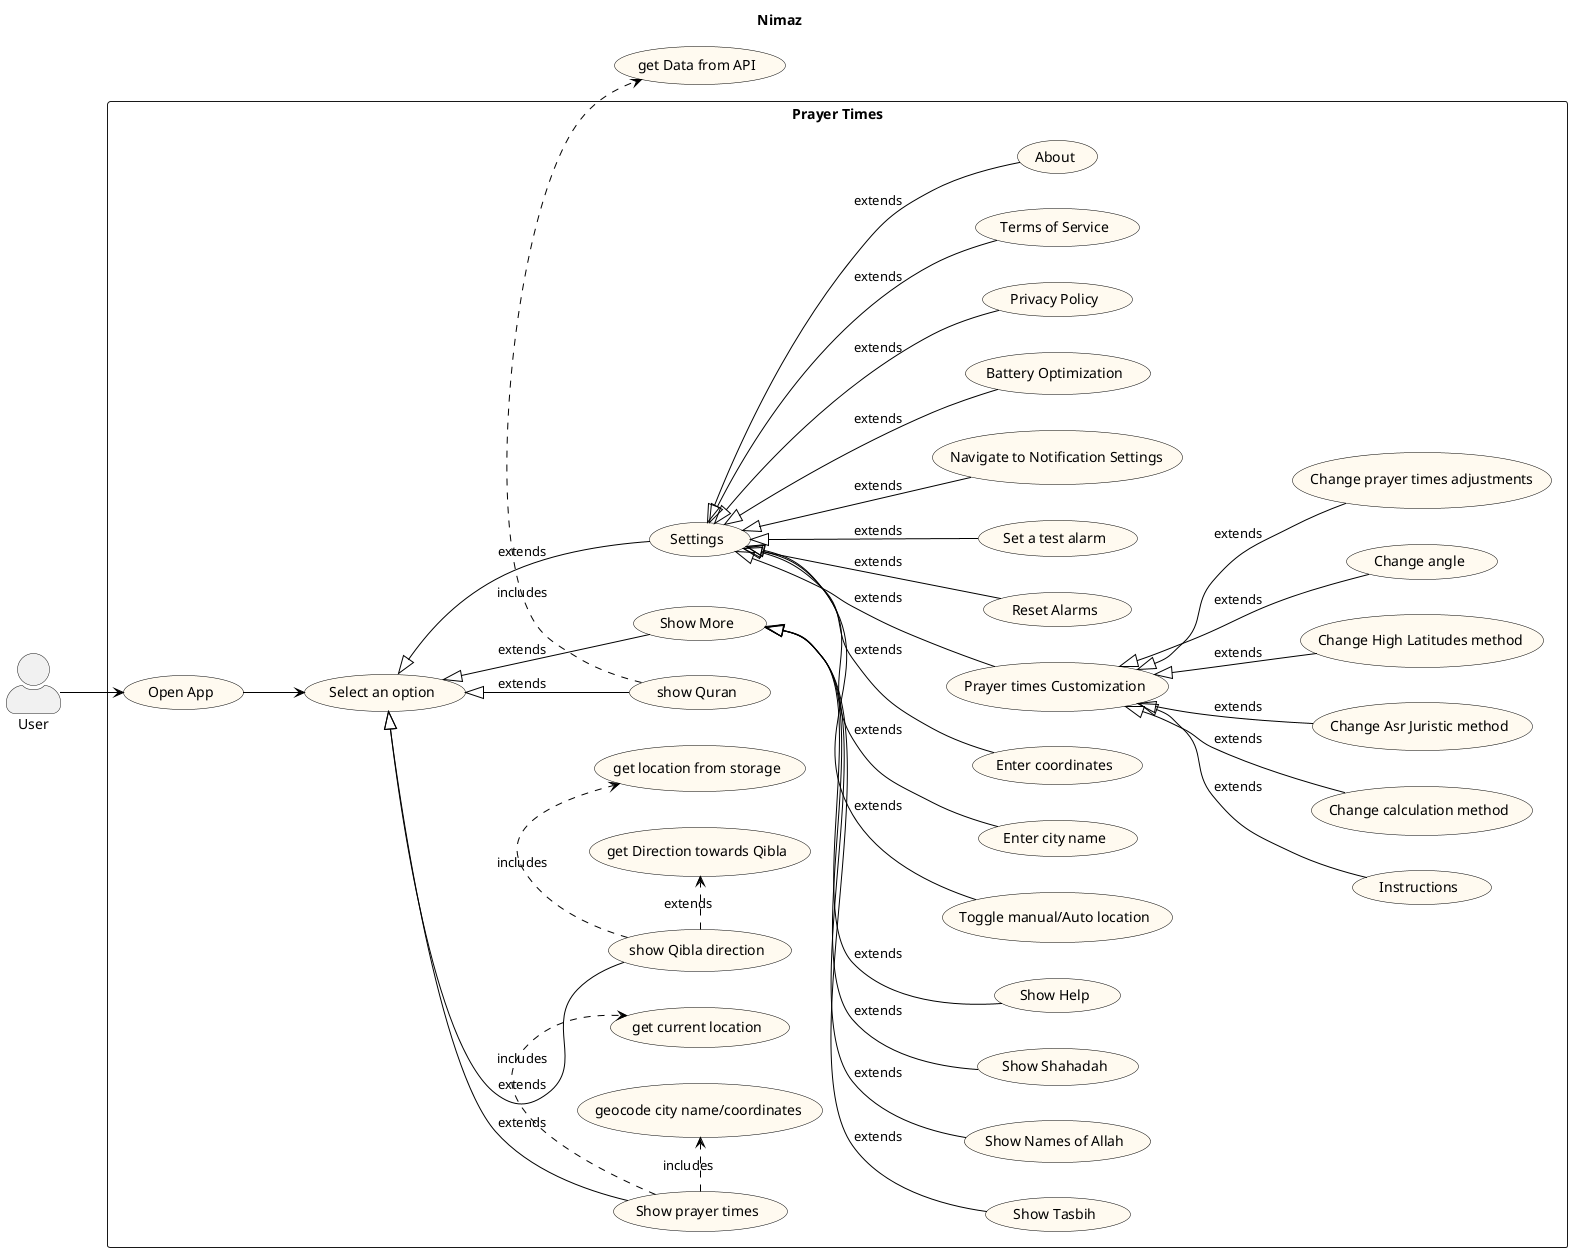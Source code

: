 @startuml
title "Nimaz"
'the user case diagram
skinparam packageStyle rectangle
skinparam actorStyle awesome
skinparam usecase {
    BackgroundColor FloralWhite
    BorderColor Black
    ArrowColor Black
}

left to right direction
actor User

rectangle "Prayer Times" {
    (Open App) as (1)

    (Show prayer times) as (2)
    (show Qibla direction) as (3)
    (show Quran) as (4)

    (Show More) as (5)
    (Show Tasbih) as (6)
    (Show Names of Allah) as (7)
    (Show Shahadah) as (8)
    (Show Help) as (9)

    (get current location) as (10)
    (geocode city name/coordinates) as (11)

    (Settings) as (12)
    (Toggle manual/Auto location) as (13)
    (Enter city name) as (14)
    (Enter coordinates) as (15)

    (Prayer times Customization) as (16)
    (Instructions) as (17)
    (Change calculation method) as (18)
    (Change Asr Juristic method) as (19)
    (Change High Latitudes method) as (20)
    (Change angle) as (21)
    (Change prayer times adjustments) as (22)

    (Reset Alarms) as (23)
    (Set a test alarm)  as (24)
    (Navigate to Notification Settings) as (25)

    (Battery Optimization) as (26)

    (Privacy Policy) as (27)
    (Terms of Service) as (28)
    (About) as (29)

    (Select an option) as (30)

    (get Direction towards Qibla) as (31)
    (get location from storage) as (32)
}

   (get Data from API) as (33)


'connections
User --> (1)
(1) --> (30)

'navigation
(30) <|-- (2) : extends
(30) <|-- (3) : extends
(30) <|-- (4) : extends
(30) <|-- (5) : extends
(30) <|-- (12) : extends

'prayer times
(2) .> (10) : includes
(2) .> (11) : includes

'Qibla
(3) .> (32) : includes
(3) .> (31) : extends

'More
(5) <|-- (6) : extends
(5) <|-- (7) : extends
(5) <|-- (8) : extends
(5) <|-- (9) : extends

'Settings
(12) <|-- (13) : extends
(12) <|-- (14) : extends
(12) <|-- (15) : extends
(12) <|-- (16) : extends
(12) <|-- (23) : extends
(12) <|-- (24) : extends
(12) <|-- (25) : extends
(12) <|-- (26) : extends
(12) <|-- (27) : extends
(12) <|-- (28) : extends
(12) <|-- (29) : extends

'prayer times customization
(16) <|-- (17) : extends
(16) <|-- (18) : extends
(16) <|-- (19) : extends
(16) <|-- (20) : extends
(16) <|-- (21) : extends
(16) <|-- (22) : extends

'Quran
(4) .> (33) : includes


@enduml